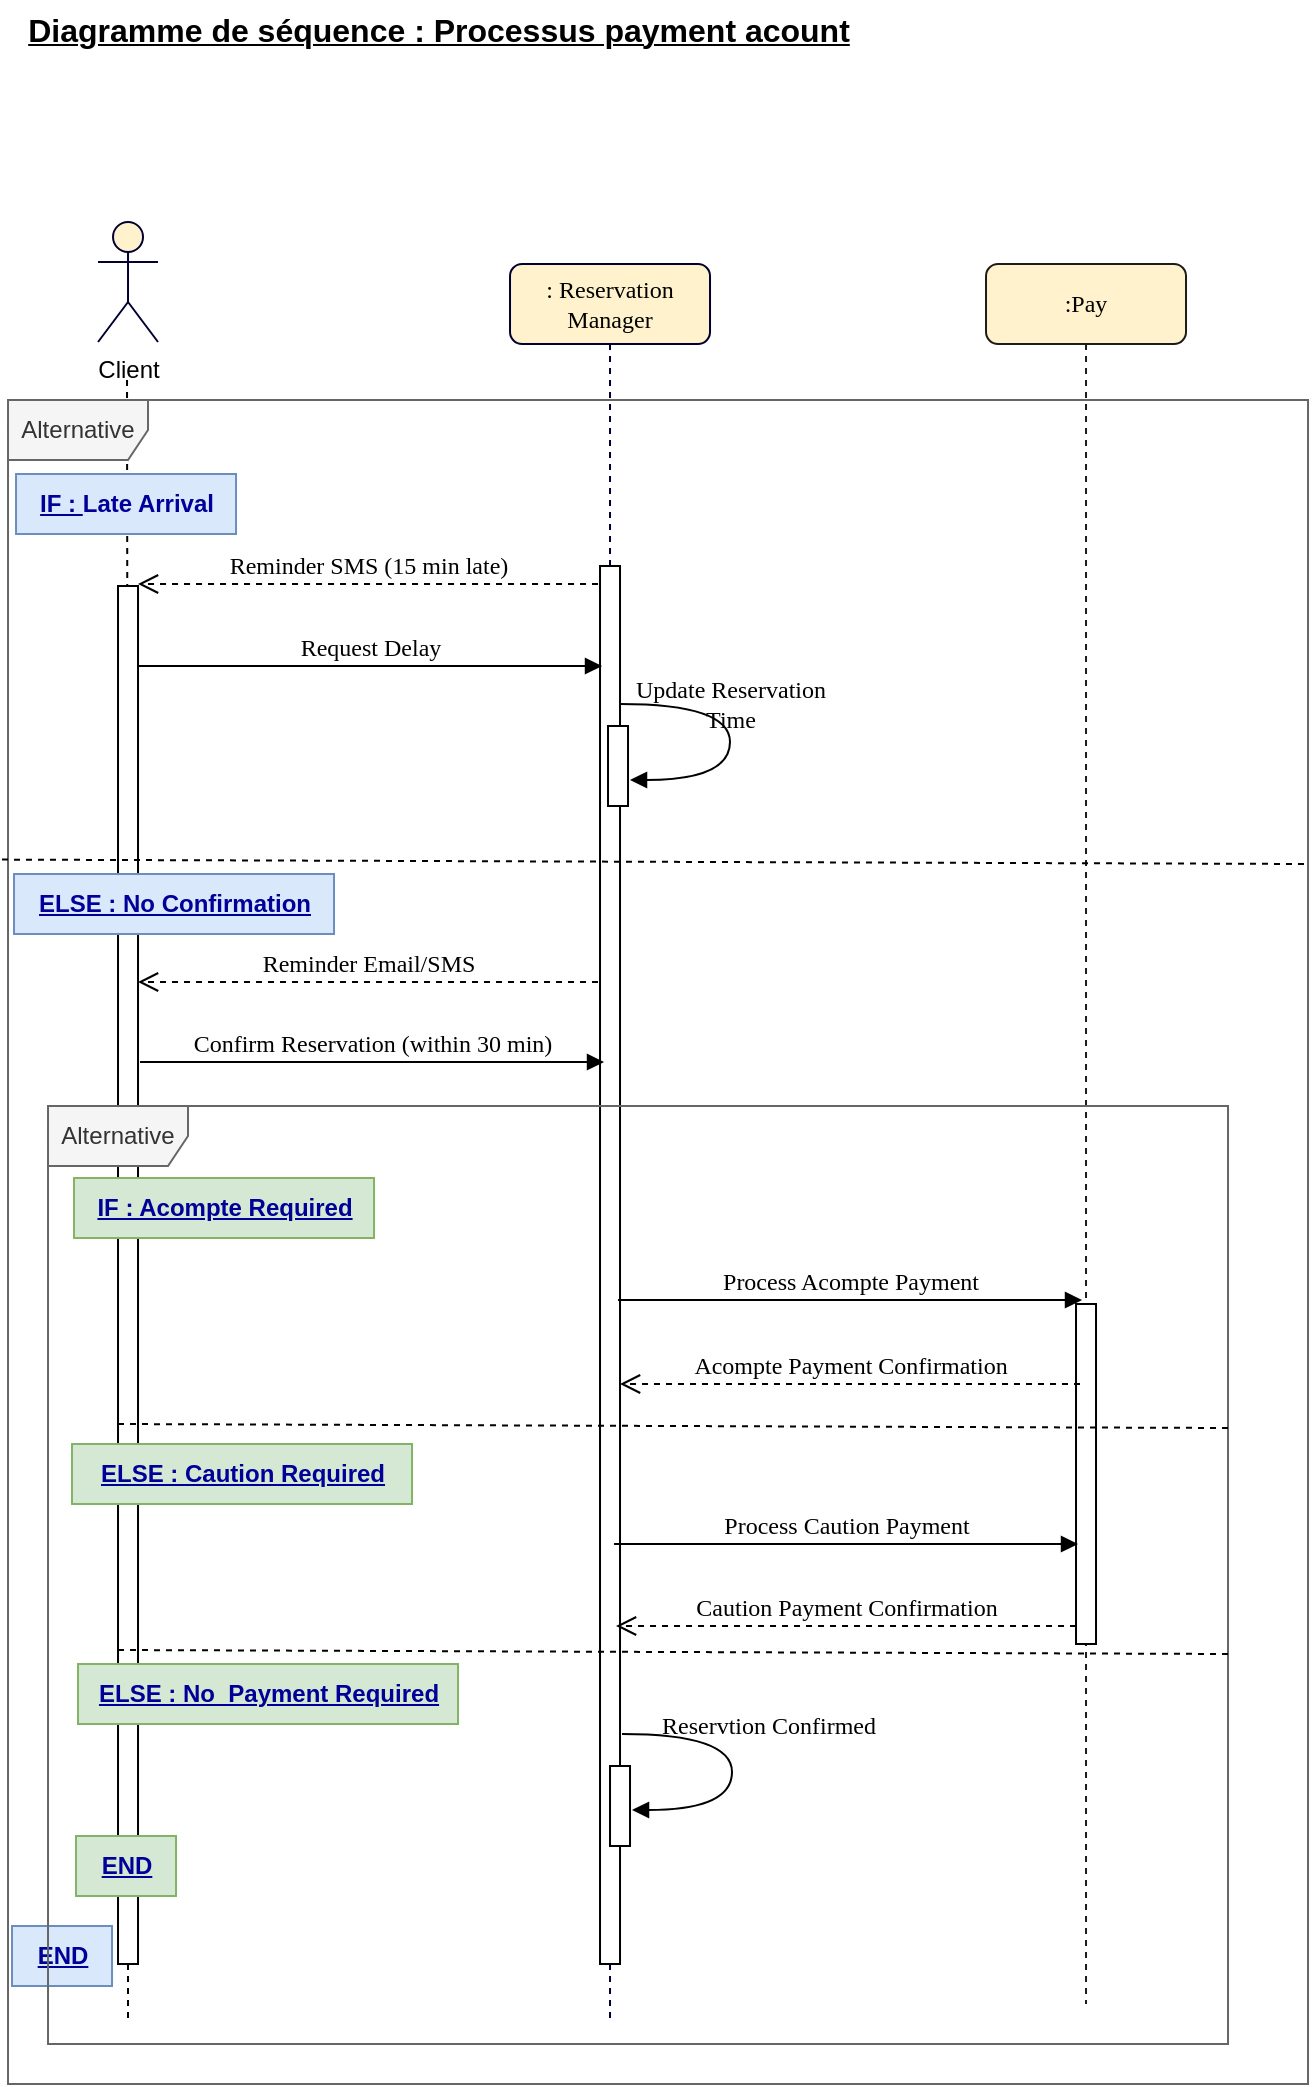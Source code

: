 <mxfile version="22.1.3" type="google">
  <diagram name="Page-1" id="13e1069c-82ec-6db2-03f1-153e76fe0fe0">
    <mxGraphModel grid="1" page="1" gridSize="10" guides="1" tooltips="1" connect="1" arrows="1" fold="1" pageScale="1" pageWidth="827" pageHeight="1169" background="none" math="0" shadow="0">
      <root>
        <mxCell id="0" />
        <mxCell id="1" parent="0" />
        <mxCell id="VmN0Bkhsuba4bgQrLUi4-2" style="edgeStyle=orthogonalEdgeStyle;rounded=0;orthogonalLoop=1;jettySize=auto;html=1;dashed=1;endArrow=none;endFill=0;" edge="1" parent="1">
          <mxGeometry relative="1" as="geometry">
            <mxPoint x="150.01" y="1052" as="targetPoint" />
            <mxPoint x="149.51" y="230" as="sourcePoint" />
          </mxGeometry>
        </mxCell>
        <mxCell id="7baba1c4bc27f4b0-3" value=": Reservation&lt;br&gt;Manager" style="shape=umlLifeline;perimeter=lifelinePerimeter;whiteSpace=wrap;html=1;container=1;collapsible=0;recursiveResize=0;outlineConnect=0;rounded=1;shadow=0;comic=0;labelBackgroundColor=none;strokeWidth=1;fontFamily=Verdana;fontSize=12;align=center;fillColor=#fff2cc;strokeColor=#000033;" vertex="1" parent="1">
          <mxGeometry x="341.01" y="172" width="100" height="880" as="geometry" />
        </mxCell>
        <mxCell id="VmN0Bkhsuba4bgQrLUi4-59" value="" style="html=1;points=[];perimeter=orthogonalPerimeter;rounded=0;shadow=0;comic=0;labelBackgroundColor=none;strokeWidth=1;fontFamily=Verdana;fontSize=12;align=center;" vertex="1" parent="7baba1c4bc27f4b0-3">
          <mxGeometry x="45" y="151" width="10" height="699" as="geometry" />
        </mxCell>
        <mxCell id="VmN0Bkhsuba4bgQrLUi4-60" value="" style="html=1;points=[];perimeter=orthogonalPerimeter;rounded=0;shadow=0;comic=0;labelBackgroundColor=none;strokeWidth=1;fontFamily=Verdana;fontSize=12;align=center;" vertex="1" parent="7baba1c4bc27f4b0-3">
          <mxGeometry x="49" y="231" width="10" height="40" as="geometry" />
        </mxCell>
        <mxCell id="7baba1c4bc27f4b0-4" value=":Pay" style="shape=umlLifeline;perimeter=lifelinePerimeter;whiteSpace=wrap;html=1;container=1;collapsible=0;recursiveResize=0;outlineConnect=0;rounded=1;shadow=0;comic=0;labelBackgroundColor=none;strokeWidth=1;fontFamily=Verdana;fontSize=12;align=center;fillColor=#fff2cc;strokeColor=#1d1c1b;" vertex="1" parent="1">
          <mxGeometry x="579.01" y="172" width="100" height="870" as="geometry" />
        </mxCell>
        <mxCell id="7baba1c4bc27f4b0-9" value="" style="html=1;points=[];perimeter=orthogonalPerimeter;rounded=0;shadow=0;comic=0;labelBackgroundColor=none;strokeWidth=1;fontFamily=Verdana;fontSize=12;align=center;" vertex="1" parent="1">
          <mxGeometry x="145.01" y="333" width="10" height="689" as="geometry" />
        </mxCell>
        <mxCell id="VmN0Bkhsuba4bgQrLUi4-1" value="Client" style="shape=umlActor;verticalLabelPosition=bottom;verticalAlign=top;html=1;outlineConnect=0;fillColor=#fff2cc;strokeColor=#000033;" vertex="1" parent="1">
          <mxGeometry x="135.01" y="151" width="30" height="60" as="geometry" />
        </mxCell>
        <mxCell id="VmN0Bkhsuba4bgQrLUi4-19" value="Reminder SMS (15 min late)" style="html=1;verticalAlign=bottom;endArrow=open;dashed=1;endSize=8;labelBackgroundColor=none;fontFamily=Verdana;fontSize=12;edgeStyle=elbowEdgeStyle;elbow=vertical;" edge="1" parent="1">
          <mxGeometry relative="1" as="geometry">
            <mxPoint x="155.01" y="332" as="targetPoint" />
            <Array as="points">
              <mxPoint x="230.01" y="332" />
              <mxPoint x="260.01" y="332" />
            </Array>
            <mxPoint x="385.01" y="332" as="sourcePoint" />
            <mxPoint as="offset" />
          </mxGeometry>
        </mxCell>
        <mxCell id="VmN0Bkhsuba4bgQrLUi4-22" value="Request Delay" style="html=1;verticalAlign=bottom;endArrow=block;entryX=0;entryY=0;labelBackgroundColor=none;fontFamily=Verdana;fontSize=12;edgeStyle=elbowEdgeStyle;elbow=vertical;" edge="1" parent="1">
          <mxGeometry relative="1" as="geometry">
            <mxPoint x="155.01" y="373" as="sourcePoint" />
            <mxPoint x="387.01" y="373" as="targetPoint" />
          </mxGeometry>
        </mxCell>
        <mxCell id="VmN0Bkhsuba4bgQrLUi4-32" value="Alternative" style="shape=umlFrame;whiteSpace=wrap;html=1;pointerEvents=0;width=70;height=30;movable=1;resizable=1;rotatable=1;deletable=1;editable=1;locked=0;connectable=1;fillColor=#f5f5f5;strokeColor=#666666;fontColor=#333333;" vertex="1" parent="1">
          <mxGeometry x="90.01" y="240" width="650" height="842" as="geometry" />
        </mxCell>
        <mxCell id="VmN0Bkhsuba4bgQrLUi4-33" value="&lt;font style=&quot;&quot; color=&quot;#000099&quot;&gt;&lt;u style=&quot;&quot;&gt;&lt;b&gt;IF :&amp;nbsp;&lt;/b&gt;&lt;/u&gt;&lt;/font&gt;&lt;b&gt;&lt;font color=&quot;#000099&quot;&gt;Late Arrival&lt;/font&gt;&lt;/b&gt;" style="text;html=1;align=center;verticalAlign=middle;resizable=1;points=[];autosize=1;strokeColor=#6c8ebf;fillColor=#dae8fc;movable=1;rotatable=1;deletable=1;editable=1;locked=0;connectable=1;" vertex="1" parent="1">
          <mxGeometry x="94.01" y="277" width="110" height="30" as="geometry" />
        </mxCell>
        <mxCell id="VmN0Bkhsuba4bgQrLUi4-34" value="Reminder Email/SMS" style="html=1;verticalAlign=bottom;endArrow=open;dashed=1;endSize=8;labelBackgroundColor=none;fontFamily=Verdana;fontSize=12;edgeStyle=elbowEdgeStyle;elbow=vertical;" edge="1" parent="1">
          <mxGeometry relative="1" as="geometry">
            <mxPoint x="155.01" y="531" as="targetPoint" />
            <Array as="points">
              <mxPoint x="230.01" y="531" />
              <mxPoint x="260.01" y="531" />
            </Array>
            <mxPoint x="385.01" y="531" as="sourcePoint" />
            <mxPoint as="offset" />
          </mxGeometry>
        </mxCell>
        <mxCell id="VmN0Bkhsuba4bgQrLUi4-35" value="Confirm Reservation (within 30 min)" style="html=1;verticalAlign=bottom;endArrow=block;entryX=0;entryY=0;labelBackgroundColor=none;fontFamily=Verdana;fontSize=12;edgeStyle=elbowEdgeStyle;elbow=vertical;" edge="1" parent="1">
          <mxGeometry relative="1" as="geometry">
            <mxPoint x="156.01" y="571" as="sourcePoint" />
            <mxPoint x="388.01" y="571" as="targetPoint" />
            <mxPoint as="offset" />
          </mxGeometry>
        </mxCell>
        <mxCell id="7baba1c4bc27f4b0-22" value="" style="html=1;points=[];perimeter=orthogonalPerimeter;rounded=0;shadow=0;comic=0;labelBackgroundColor=none;strokeWidth=1;fontFamily=Verdana;fontSize=12;align=center;" vertex="1" parent="1">
          <mxGeometry x="624.01" y="692" width="10" height="170" as="geometry" />
        </mxCell>
        <mxCell id="VmN0Bkhsuba4bgQrLUi4-41" value="&lt;b&gt;&lt;font color=&quot;#000099&quot;&gt;&lt;u&gt;END&lt;/u&gt;&lt;/font&gt;&lt;/b&gt;" style="text;html=1;align=center;verticalAlign=middle;resizable=1;points=[];autosize=1;strokeColor=#6c8ebf;fillColor=#dae8fc;movable=1;rotatable=1;deletable=1;editable=1;locked=0;connectable=1;" vertex="1" parent="1">
          <mxGeometry x="92.01" y="1003" width="50" height="30" as="geometry" />
        </mxCell>
        <mxCell id="VmN0Bkhsuba4bgQrLUi4-42" value="" style="endArrow=none;dashed=1;html=1;rounded=0;exitX=-0.005;exitY=0.559;exitDx=0;exitDy=0;exitPerimeter=0;" edge="1" parent="1">
          <mxGeometry width="50" height="50" relative="1" as="geometry">
            <mxPoint x="87.0" y="469.8" as="sourcePoint" />
            <mxPoint x="740.01" y="472" as="targetPoint" />
          </mxGeometry>
        </mxCell>
        <mxCell id="VmN0Bkhsuba4bgQrLUi4-58" value="&lt;b&gt;&lt;u&gt;&lt;font style=&quot;font-size: 16px;&quot;&gt;Diagramme de séquence : Processus payment acount&lt;/font&gt;&lt;/u&gt;&lt;/b&gt;" style="text;html=1;align=center;verticalAlign=middle;resizable=0;points=[];autosize=1;strokeColor=none;fillColor=none;" vertex="1" parent="1">
          <mxGeometry x="90.01" y="40" width="430" height="30" as="geometry" />
        </mxCell>
        <mxCell id="VmN0Bkhsuba4bgQrLUi4-62" value="Update Reservation&lt;br&gt;Time" style="html=1;verticalAlign=bottom;endArrow=block;labelBackgroundColor=none;fontFamily=Verdana;fontSize=12;elbow=vertical;edgeStyle=orthogonalEdgeStyle;curved=1;entryX=1;entryY=0.286;entryPerimeter=0;exitX=1.038;exitY=0.345;exitPerimeter=0;" edge="1" parent="1">
          <mxGeometry relative="1" as="geometry">
            <mxPoint x="396.01" y="392" as="sourcePoint" />
            <mxPoint x="401.01" y="430" as="targetPoint" />
            <Array as="points">
              <mxPoint x="451.01" y="392" />
              <mxPoint x="451.01" y="430" />
            </Array>
          </mxGeometry>
        </mxCell>
        <mxCell id="VmN0Bkhsuba4bgQrLUi4-63" value="&lt;font color=&quot;#000099&quot;&gt;&lt;b&gt;&lt;u&gt;ELSE : No Confirmation&lt;/u&gt;&lt;/b&gt;&lt;/font&gt;" style="text;html=1;align=center;verticalAlign=middle;resizable=1;points=[];autosize=1;strokeColor=#6c8ebf;fillColor=#dae8fc;movable=1;rotatable=1;deletable=1;editable=1;locked=0;connectable=1;" vertex="1" parent="1">
          <mxGeometry x="93.01" y="477" width="160" height="30" as="geometry" />
        </mxCell>
        <mxCell id="VmN0Bkhsuba4bgQrLUi4-64" value="Alternative" style="shape=umlFrame;whiteSpace=wrap;html=1;pointerEvents=0;width=70;height=30;movable=1;resizable=1;rotatable=1;deletable=1;editable=1;locked=0;connectable=1;fillColor=#f5f5f5;fontColor=#333333;strokeColor=#666666;" vertex="1" parent="1">
          <mxGeometry x="110.01" y="593" width="590" height="469" as="geometry" />
        </mxCell>
        <mxCell id="VmN0Bkhsuba4bgQrLUi4-65" value="&lt;font style=&quot;&quot; color=&quot;#000099&quot;&gt;&lt;u style=&quot;&quot;&gt;&lt;b&gt;IF : Acompte Required&lt;/b&gt;&lt;/u&gt;&lt;/font&gt;" style="text;html=1;align=center;verticalAlign=middle;resizable=1;points=[];autosize=1;strokeColor=#82b366;fillColor=#d5e8d4;movable=1;rotatable=1;deletable=1;editable=1;locked=0;connectable=1;" vertex="1" parent="1">
          <mxGeometry x="123.01" y="629" width="150" height="30" as="geometry" />
        </mxCell>
        <mxCell id="VmN0Bkhsuba4bgQrLUi4-66" value="Acompte Payment Confirmation" style="html=1;verticalAlign=bottom;endArrow=open;dashed=1;endSize=8;labelBackgroundColor=none;fontFamily=Verdana;fontSize=12;edgeStyle=elbowEdgeStyle;elbow=vertical;" edge="1" parent="1">
          <mxGeometry relative="1" as="geometry">
            <mxPoint x="396.01" y="732" as="targetPoint" />
            <Array as="points">
              <mxPoint x="471.01" y="732" />
              <mxPoint x="501.01" y="732" />
            </Array>
            <mxPoint x="626.01" y="732" as="sourcePoint" />
            <mxPoint as="offset" />
          </mxGeometry>
        </mxCell>
        <mxCell id="VmN0Bkhsuba4bgQrLUi4-67" value="Process Acompte Payment" style="html=1;verticalAlign=bottom;endArrow=block;entryX=0;entryY=0;labelBackgroundColor=none;fontFamily=Verdana;fontSize=12;edgeStyle=elbowEdgeStyle;elbow=vertical;" edge="1" parent="1">
          <mxGeometry relative="1" as="geometry">
            <mxPoint x="395.01" y="690" as="sourcePoint" />
            <mxPoint x="627.01" y="690" as="targetPoint" />
            <mxPoint as="offset" />
          </mxGeometry>
        </mxCell>
        <mxCell id="VmN0Bkhsuba4bgQrLUi4-68" value="&lt;font style=&quot;&quot; color=&quot;#000099&quot;&gt;&lt;u style=&quot;&quot;&gt;&lt;b&gt;ELSE : Caution Required&lt;/b&gt;&lt;/u&gt;&lt;/font&gt;" style="text;html=1;align=center;verticalAlign=middle;resizable=1;points=[];autosize=1;strokeColor=#82b366;fillColor=#d5e8d4;movable=1;rotatable=1;deletable=1;editable=1;locked=0;connectable=1;" vertex="1" parent="1">
          <mxGeometry x="122.01" y="762" width="170" height="30" as="geometry" />
        </mxCell>
        <mxCell id="VmN0Bkhsuba4bgQrLUi4-69" value="Caution Payment Confirmation" style="html=1;verticalAlign=bottom;endArrow=open;dashed=1;endSize=8;labelBackgroundColor=none;fontFamily=Verdana;fontSize=12;edgeStyle=elbowEdgeStyle;elbow=vertical;" edge="1" parent="1">
          <mxGeometry relative="1" as="geometry">
            <mxPoint x="394.01" y="853" as="targetPoint" />
            <Array as="points">
              <mxPoint x="469.01" y="853" />
              <mxPoint x="499.01" y="853" />
            </Array>
            <mxPoint x="624.01" y="853" as="sourcePoint" />
            <mxPoint as="offset" />
          </mxGeometry>
        </mxCell>
        <mxCell id="VmN0Bkhsuba4bgQrLUi4-70" value="Process Caution Payment" style="html=1;verticalAlign=bottom;endArrow=block;entryX=0;entryY=0;labelBackgroundColor=none;fontFamily=Verdana;fontSize=12;edgeStyle=elbowEdgeStyle;elbow=vertical;" edge="1" parent="1">
          <mxGeometry relative="1" as="geometry">
            <mxPoint x="393.01" y="812" as="sourcePoint" />
            <mxPoint x="625.01" y="812" as="targetPoint" />
            <mxPoint as="offset" />
          </mxGeometry>
        </mxCell>
        <mxCell id="VmN0Bkhsuba4bgQrLUi4-71" value="&lt;font style=&quot;&quot; color=&quot;#000099&quot;&gt;&lt;u style=&quot;&quot;&gt;&lt;b&gt;ELSE : No&amp;nbsp; Payment Required&lt;/b&gt;&lt;/u&gt;&lt;/font&gt;" style="text;html=1;align=center;verticalAlign=middle;resizable=1;points=[];autosize=1;strokeColor=#82b366;fillColor=#d5e8d4;movable=1;rotatable=1;deletable=1;editable=1;locked=0;connectable=1;" vertex="1" parent="1">
          <mxGeometry x="125.01" y="872" width="190" height="30" as="geometry" />
        </mxCell>
        <mxCell id="VmN0Bkhsuba4bgQrLUi4-72" value="" style="html=1;points=[];perimeter=orthogonalPerimeter;rounded=0;shadow=0;comic=0;labelBackgroundColor=none;strokeWidth=1;fontFamily=Verdana;fontSize=12;align=center;" vertex="1" parent="1">
          <mxGeometry x="391.01" y="923" width="10" height="40" as="geometry" />
        </mxCell>
        <mxCell id="VmN0Bkhsuba4bgQrLUi4-73" value="Reservtion Confirmed" style="html=1;verticalAlign=bottom;endArrow=block;labelBackgroundColor=none;fontFamily=Verdana;fontSize=12;elbow=vertical;edgeStyle=orthogonalEdgeStyle;curved=1;entryX=1;entryY=0.286;entryPerimeter=0;exitX=1.038;exitY=0.345;exitPerimeter=0;" edge="1" parent="1">
          <mxGeometry x="-0.161" y="18" relative="1" as="geometry">
            <mxPoint x="397.01" y="907" as="sourcePoint" />
            <mxPoint x="402.01" y="945" as="targetPoint" />
            <Array as="points">
              <mxPoint x="452.01" y="907" />
              <mxPoint x="452.01" y="945" />
            </Array>
            <mxPoint as="offset" />
          </mxGeometry>
        </mxCell>
        <mxCell id="VmN0Bkhsuba4bgQrLUi4-75" value="&lt;b&gt;&lt;font color=&quot;#000099&quot;&gt;&lt;u&gt;END&lt;/u&gt;&lt;/font&gt;&lt;/b&gt;" style="text;html=1;align=center;verticalAlign=middle;resizable=1;points=[];autosize=1;strokeColor=#82b366;fillColor=#d5e8d4;movable=1;rotatable=1;deletable=1;editable=1;locked=0;connectable=1;" vertex="1" parent="1">
          <mxGeometry x="124.01" y="958" width="50" height="30" as="geometry" />
        </mxCell>
        <mxCell id="VmN0Bkhsuba4bgQrLUi4-76" value="" style="endArrow=none;dashed=1;html=1;rounded=0;exitX=-0.005;exitY=0.559;exitDx=0;exitDy=0;exitPerimeter=0;" edge="1" parent="1">
          <mxGeometry width="50" height="50" relative="1" as="geometry">
            <mxPoint x="145.01" y="752" as="sourcePoint" />
            <mxPoint x="700.01" y="754" as="targetPoint" />
          </mxGeometry>
        </mxCell>
        <mxCell id="VmN0Bkhsuba4bgQrLUi4-77" value="" style="endArrow=none;dashed=1;html=1;rounded=0;exitX=-0.005;exitY=0.559;exitDx=0;exitDy=0;exitPerimeter=0;" edge="1" parent="1">
          <mxGeometry width="50" height="50" relative="1" as="geometry">
            <mxPoint x="145.01" y="865" as="sourcePoint" />
            <mxPoint x="700.01" y="867" as="targetPoint" />
          </mxGeometry>
        </mxCell>
      </root>
    </mxGraphModel>
  </diagram>
</mxfile>
